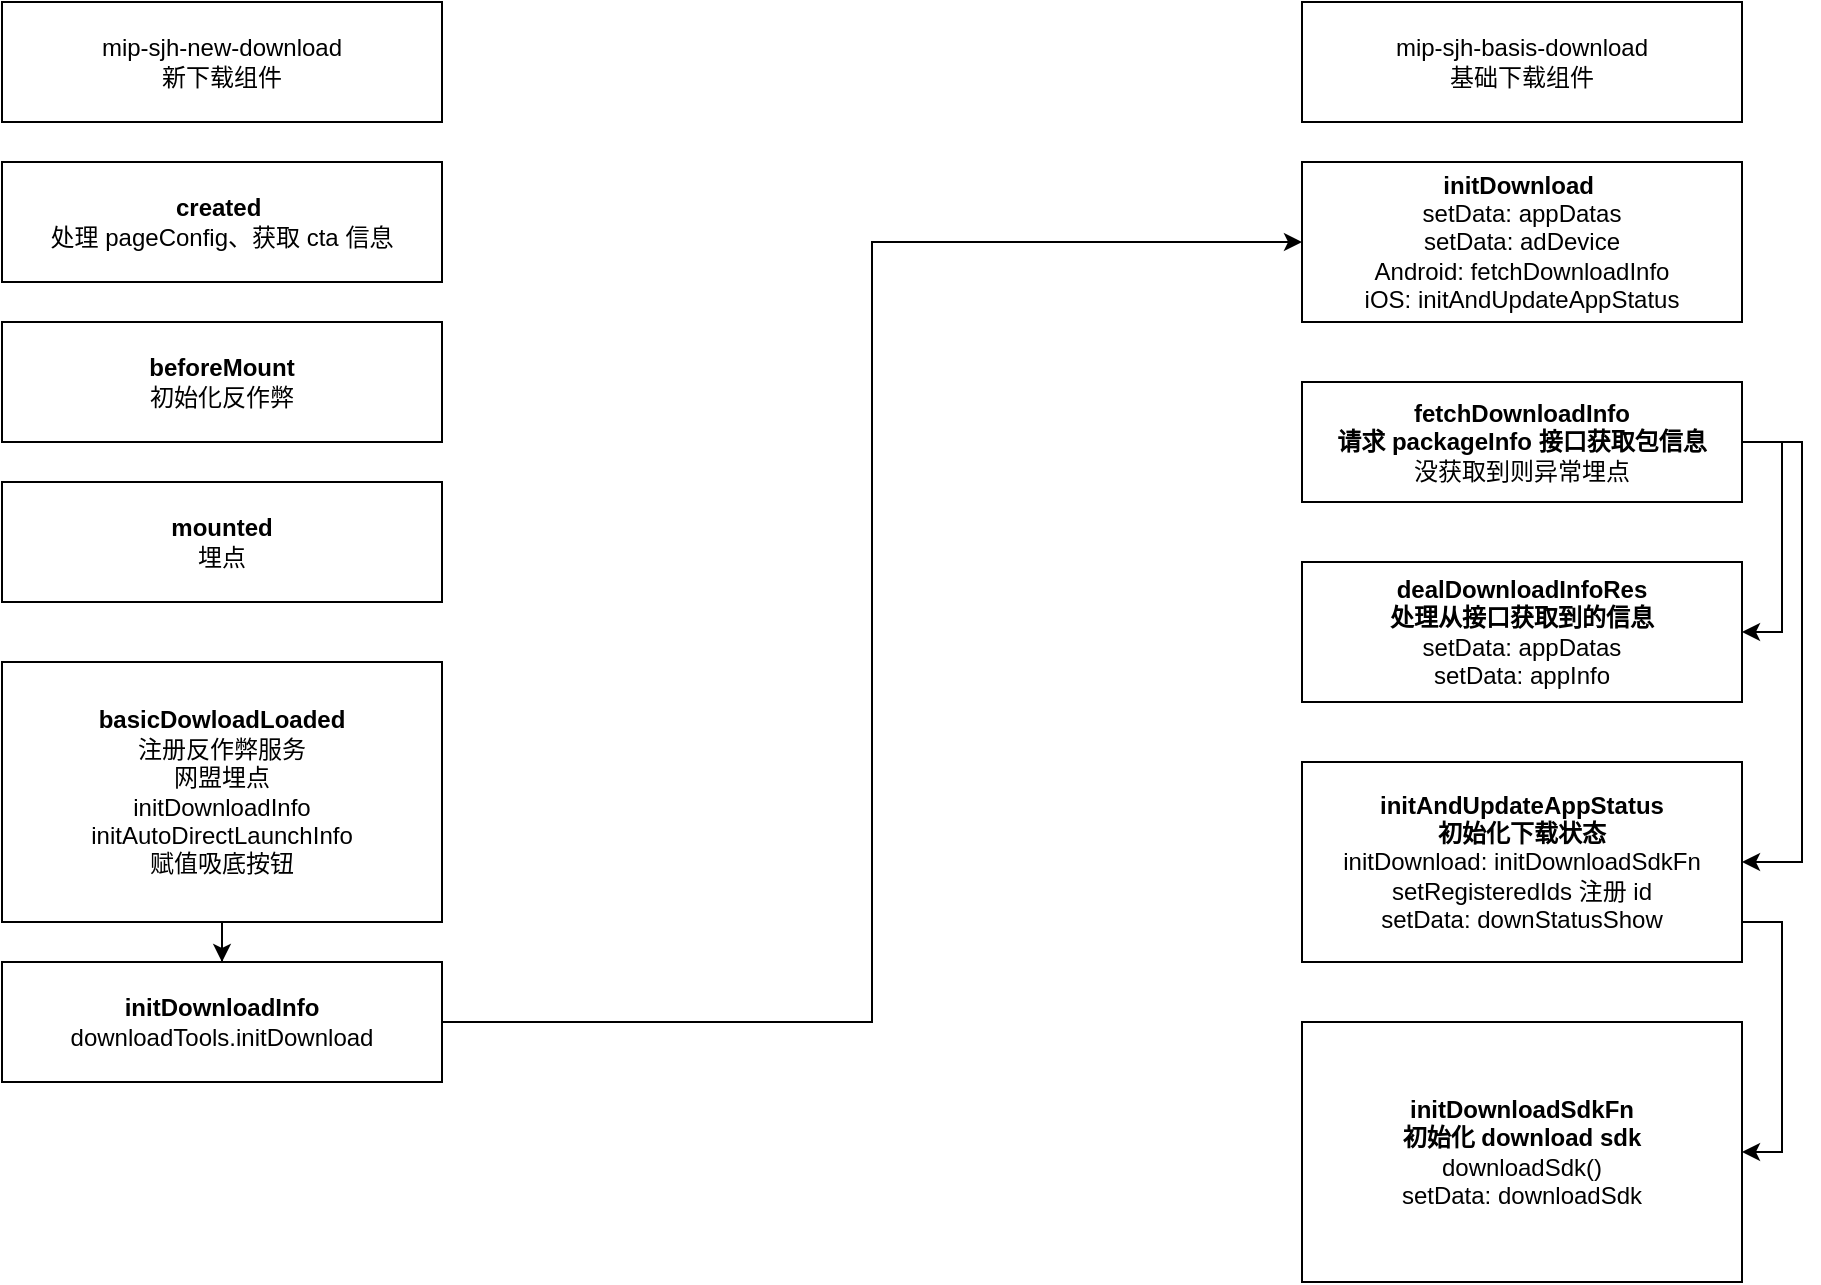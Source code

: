 <mxfile version="16.2.2" type="github">
  <diagram id="3Y0k3PHw66sQwWoMijhV" name="Page-1">
    <mxGraphModel dx="1621" dy="945" grid="1" gridSize="10" guides="1" tooltips="1" connect="1" arrows="1" fold="1" page="1" pageScale="1" pageWidth="1654" pageHeight="1169" math="0" shadow="0">
      <root>
        <mxCell id="0" />
        <mxCell id="1" parent="0" />
        <mxCell id="_I2nfff96B0rnVyIfxpO-6" value="&lt;div&gt;&lt;b&gt;created&lt;/b&gt;&amp;nbsp;&lt;/div&gt;&lt;div&gt;&lt;span&gt;处理 pageConfig、获取 cta 信息&lt;/span&gt;&lt;/div&gt;" style="rounded=0;whiteSpace=wrap;html=1;align=center;" vertex="1" parent="1">
          <mxGeometry x="40" y="120" width="220" height="60" as="geometry" />
        </mxCell>
        <mxCell id="_I2nfff96B0rnVyIfxpO-9" value="&lt;span&gt;&lt;b&gt;beforeMount&lt;/b&gt;&lt;br&gt;&lt;/span&gt;初始化反作弊" style="rounded=0;whiteSpace=wrap;html=1;align=center;" vertex="1" parent="1">
          <mxGeometry x="40" y="200" width="220" height="60" as="geometry" />
        </mxCell>
        <mxCell id="_I2nfff96B0rnVyIfxpO-10" value="&lt;span style=&quot;&quot;&gt;mip-sjh-new-download&lt;br&gt;&lt;/span&gt;&lt;span style=&quot;&quot;&gt;新下载组件&lt;/span&gt;" style="rounded=0;whiteSpace=wrap;html=1;align=center;" vertex="1" parent="1">
          <mxGeometry x="40" y="40" width="220" height="60" as="geometry" />
        </mxCell>
        <mxCell id="_I2nfff96B0rnVyIfxpO-11" value="&lt;span&gt;&lt;b&gt;mounted&lt;/b&gt;&lt;br&gt;&lt;/span&gt;&lt;span&gt;埋点&lt;/span&gt;" style="rounded=0;whiteSpace=wrap;html=1;align=center;" vertex="1" parent="1">
          <mxGeometry x="40" y="280" width="220" height="60" as="geometry" />
        </mxCell>
        <mxCell id="_I2nfff96B0rnVyIfxpO-17" value="" style="edgeStyle=orthogonalEdgeStyle;rounded=0;orthogonalLoop=1;jettySize=auto;html=1;" edge="1" parent="1" source="_I2nfff96B0rnVyIfxpO-12" target="_I2nfff96B0rnVyIfxpO-16">
          <mxGeometry relative="1" as="geometry" />
        </mxCell>
        <mxCell id="_I2nfff96B0rnVyIfxpO-12" value="&lt;span&gt;&lt;b&gt;basicDowloadLoaded&lt;br&gt;&lt;/b&gt;注册反作弊服务&lt;br&gt;网盟埋点&lt;br&gt;&lt;/span&gt;initDownloadInfo&lt;br&gt;initAutoDirectLaunchInfo&lt;br&gt;&lt;span&gt;赋值吸底按钮&lt;br&gt;&lt;/span&gt;" style="rounded=0;whiteSpace=wrap;html=1;align=center;" vertex="1" parent="1">
          <mxGeometry x="40" y="370" width="220" height="130" as="geometry" />
        </mxCell>
        <mxCell id="_I2nfff96B0rnVyIfxpO-21" style="edgeStyle=orthogonalEdgeStyle;rounded=0;orthogonalLoop=1;jettySize=auto;html=1;entryX=0;entryY=0.5;entryDx=0;entryDy=0;" edge="1" parent="1" source="_I2nfff96B0rnVyIfxpO-16" target="_I2nfff96B0rnVyIfxpO-19">
          <mxGeometry relative="1" as="geometry" />
        </mxCell>
        <mxCell id="_I2nfff96B0rnVyIfxpO-16" value="&lt;span&gt;&lt;b&gt;initDownloadInfo&lt;/b&gt;&lt;br&gt;downloadTools.initDownload&lt;br&gt;&lt;/span&gt;" style="whiteSpace=wrap;html=1;rounded=0;" vertex="1" parent="1">
          <mxGeometry x="40" y="520" width="220" height="60" as="geometry" />
        </mxCell>
        <mxCell id="_I2nfff96B0rnVyIfxpO-18" value="&lt;span&gt;mip-sjh-basis-download&lt;br&gt;基础下载组件&lt;br&gt;&lt;/span&gt;" style="rounded=0;whiteSpace=wrap;html=1;align=center;" vertex="1" parent="1">
          <mxGeometry x="690" y="40" width="220" height="60" as="geometry" />
        </mxCell>
        <mxCell id="_I2nfff96B0rnVyIfxpO-19" value="&lt;b&gt;initDownload&lt;/b&gt;&lt;span&gt;&amp;nbsp;&lt;/span&gt;&lt;b&gt;&lt;br&gt;&lt;/b&gt;&lt;div&gt;setData: appDatas&lt;br&gt;&lt;/div&gt;&lt;div&gt;setData:&amp;nbsp;adDevice&lt;/div&gt;&lt;div&gt;Android: fetchDownloadInfo&lt;/div&gt;&lt;div&gt;iOS:&amp;nbsp;initAndUpdateAppStatus&lt;/div&gt;" style="rounded=0;whiteSpace=wrap;html=1;align=center;" vertex="1" parent="1">
          <mxGeometry x="690" y="120" width="220" height="80" as="geometry" />
        </mxCell>
        <mxCell id="_I2nfff96B0rnVyIfxpO-32" style="edgeStyle=orthogonalEdgeStyle;rounded=0;orthogonalLoop=1;jettySize=auto;html=1;entryX=1;entryY=0.5;entryDx=0;entryDy=0;exitX=1;exitY=0.5;exitDx=0;exitDy=0;jumpStyle=gap;" edge="1" parent="1" source="_I2nfff96B0rnVyIfxpO-23" target="_I2nfff96B0rnVyIfxpO-31">
          <mxGeometry relative="1" as="geometry">
            <Array as="points">
              <mxPoint x="940" y="260" />
              <mxPoint x="940" y="470" />
            </Array>
          </mxGeometry>
        </mxCell>
        <mxCell id="_I2nfff96B0rnVyIfxpO-34" style="edgeStyle=orthogonalEdgeStyle;rounded=0;jumpStyle=gap;orthogonalLoop=1;jettySize=auto;html=1;entryX=1;entryY=0.5;entryDx=0;entryDy=0;exitX=1;exitY=0.5;exitDx=0;exitDy=0;" edge="1" parent="1" source="_I2nfff96B0rnVyIfxpO-23" target="_I2nfff96B0rnVyIfxpO-24">
          <mxGeometry relative="1" as="geometry" />
        </mxCell>
        <mxCell id="_I2nfff96B0rnVyIfxpO-23" value="&lt;b&gt;fetchDownloadInfo&lt;/b&gt;&lt;span&gt;&lt;br&gt;&lt;/span&gt;&lt;b&gt;请求 packageInfo 接口获取包信息&lt;br&gt;&lt;/b&gt;没获取到则异常埋点" style="rounded=0;whiteSpace=wrap;html=1;align=center;" vertex="1" parent="1">
          <mxGeometry x="690" y="230" width="220" height="60" as="geometry" />
        </mxCell>
        <mxCell id="_I2nfff96B0rnVyIfxpO-24" value="&lt;span&gt;&lt;b&gt;dealDownloadInfoRes&lt;/b&gt;&lt;br&gt;&lt;/span&gt;&lt;b&gt;处理从接口获取到的信息&lt;br&gt;&lt;/b&gt;&lt;div&gt;setData: appDatas&lt;br&gt;&lt;/div&gt;&lt;div&gt;setData:&amp;nbsp;appInfo&lt;/div&gt;" style="rounded=0;whiteSpace=wrap;html=1;align=center;" vertex="1" parent="1">
          <mxGeometry x="690" y="320" width="220" height="70" as="geometry" />
        </mxCell>
        <mxCell id="_I2nfff96B0rnVyIfxpO-40" style="edgeStyle=orthogonalEdgeStyle;rounded=0;jumpStyle=gap;orthogonalLoop=1;jettySize=auto;html=1;entryX=1;entryY=0.5;entryDx=0;entryDy=0;" edge="1" parent="1" source="_I2nfff96B0rnVyIfxpO-31" target="_I2nfff96B0rnVyIfxpO-33">
          <mxGeometry relative="1" as="geometry">
            <Array as="points">
              <mxPoint x="930" y="500" />
              <mxPoint x="930" y="615" />
            </Array>
          </mxGeometry>
        </mxCell>
        <mxCell id="_I2nfff96B0rnVyIfxpO-31" value="&lt;span&gt;&lt;b&gt;initAndUpdateAppStatus&lt;/b&gt;&lt;br&gt;&lt;/span&gt;&lt;b&gt;初始化下载状态&lt;br&gt;&lt;/b&gt;&lt;div&gt;initDownload: initDownloadSdkFn&lt;/div&gt;&lt;div&gt;setRegisteredIds 注册 id&lt;br&gt;&lt;/div&gt;&lt;div&gt;setData:&amp;nbsp;downStatusShow&lt;br&gt;&lt;/div&gt;" style="rounded=0;whiteSpace=wrap;html=1;align=center;" vertex="1" parent="1">
          <mxGeometry x="690" y="420" width="220" height="100" as="geometry" />
        </mxCell>
        <mxCell id="_I2nfff96B0rnVyIfxpO-33" value="&lt;span&gt;&lt;b&gt;initDownloadSdkFn&lt;/b&gt;&lt;br&gt;&lt;/span&gt;&lt;b&gt;初始化 download sdk&lt;/b&gt;&lt;br&gt;downloadSdk()&lt;br&gt;setData: downloadSdk" style="rounded=0;whiteSpace=wrap;html=1;align=center;" vertex="1" parent="1">
          <mxGeometry x="690" y="550" width="220" height="130" as="geometry" />
        </mxCell>
      </root>
    </mxGraphModel>
  </diagram>
</mxfile>
